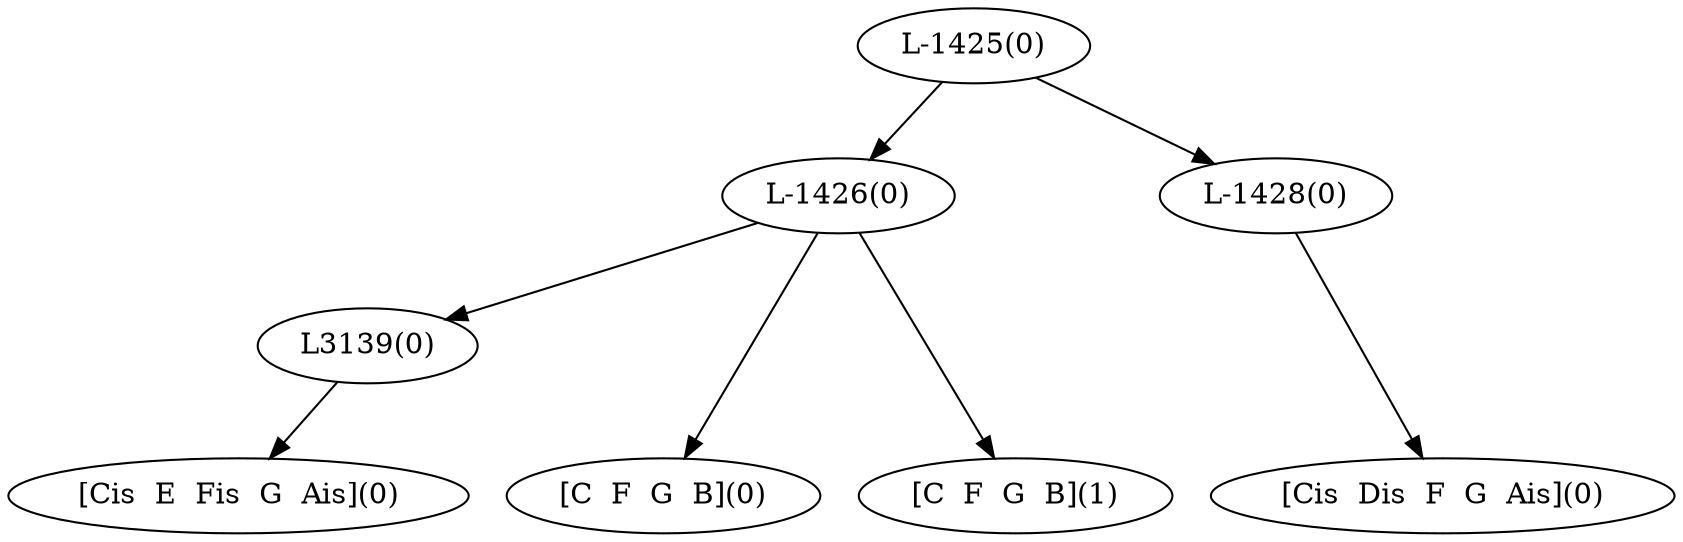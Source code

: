 digraph sample{
"L3139(0)"->"[Cis  E  Fis  G  Ais](0)"
"L-1426(0)"->"[C  F  G  B](0)"
"L-1426(0)"->"L3139(0)"
"L-1426(0)"->"[C  F  G  B](1)"
"L-1428(0)"->"[Cis  Dis  F  G  Ais](0)"
"L-1425(0)"->"L-1426(0)"
"L-1425(0)"->"L-1428(0)"
{rank = min; "L-1425(0)"}
{rank = same; "L-1426(0)"; "L-1428(0)";}
{rank = same; "L3139(0)";}
{rank = max; "[C  F  G  B](0)"; "[C  F  G  B](1)"; "[Cis  Dis  F  G  Ais](0)"; "[Cis  E  Fis  G  Ais](0)";}
}